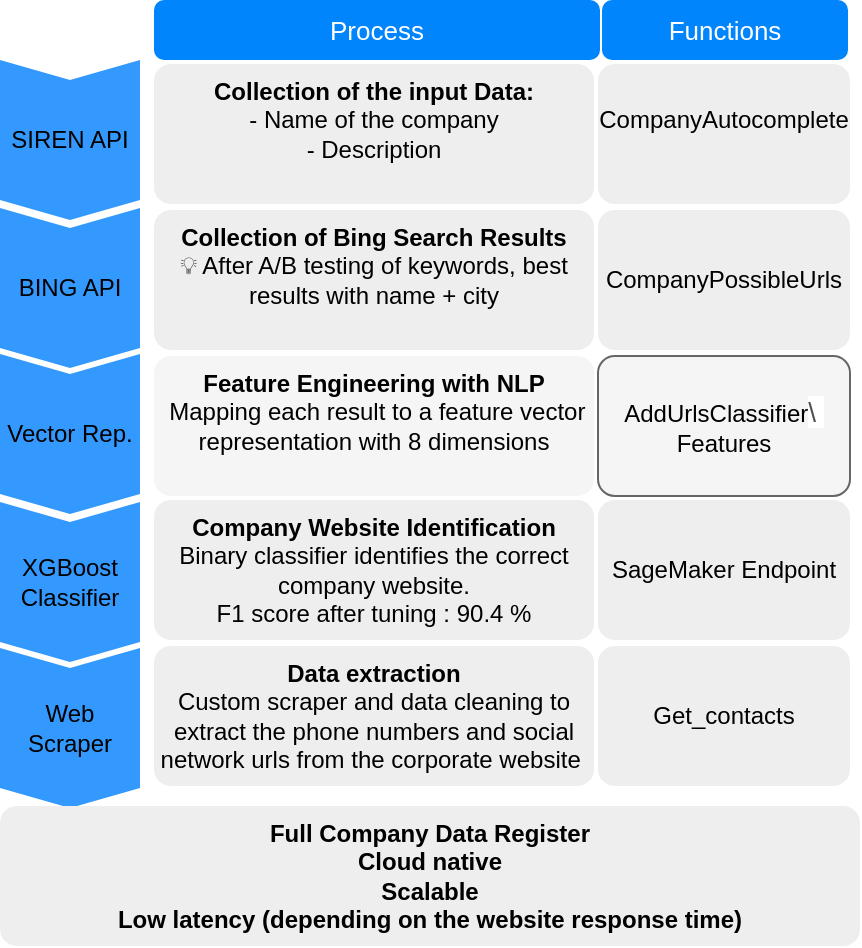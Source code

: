 <mxfile>
    <diagram id="nWdsQpbmOR0-idatPH8A" name="Page-1">
        <mxGraphModel dx="314" dy="680" grid="1" gridSize="10" guides="1" tooltips="1" connect="1" arrows="1" fold="1" page="1" pageScale="1" pageWidth="827" pageHeight="1169" math="0" shadow="0">
            <root>
                <mxCell id="0"/>
                <mxCell id="1" parent="0"/>
                <mxCell id="2" value="SIREN API" style="shape=step;perimeter=stepPerimeter;whiteSpace=wrap;html=1;fixedSize=1;size=10;direction=south;fillColor=#3399FF;strokeColor=none;rounded=0;fontColor=#000000;" parent="1" vertex="1">
                    <mxGeometry x="300" y="30" width="70" height="80" as="geometry"/>
                </mxCell>
                <mxCell id="3" value="BING API" style="shape=step;perimeter=stepPerimeter;whiteSpace=wrap;html=1;fixedSize=1;size=10;direction=south;fillColor=#3399FF;strokeColor=none;rounded=0;fontColor=#000000;" parent="1" vertex="1">
                    <mxGeometry x="300" y="104" width="70" height="80" as="geometry"/>
                </mxCell>
                <mxCell id="4" value="XGBoost Classifier" style="shape=step;perimeter=stepPerimeter;whiteSpace=wrap;html=1;fixedSize=1;size=10;direction=south;fillColor=#3399FF;strokeColor=none;rounded=0;fontColor=#000000;" parent="1" vertex="1">
                    <mxGeometry x="300" y="251" width="70" height="80" as="geometry"/>
                </mxCell>
                <mxCell id="5" value="Web Scraper" style="shape=step;perimeter=stepPerimeter;whiteSpace=wrap;html=1;fixedSize=1;size=10;direction=south;fillColor=#3399FF;strokeColor=none;rounded=0;fontColor=#000000;" parent="1" vertex="1">
                    <mxGeometry x="300" y="324" width="70" height="80" as="geometry"/>
                </mxCell>
                <mxCell id="6" value="&lt;font&gt;&lt;font&gt;&lt;b&gt;Collection of the input Data:&lt;/b&gt;&lt;br&gt;- Name of the company&lt;br&gt;- Description&lt;/font&gt;&lt;br&gt;&lt;/font&gt;" style="rounded=1;strokeColor=none;fillColor=#EEEEEE;align=center;arcSize=12;verticalAlign=top;whiteSpace=wrap;html=1;fontSize=12;fontColor=#000000;" parent="1" vertex="1">
                    <mxGeometry x="377" y="32" width="220" height="70" as="geometry"/>
                </mxCell>
                <mxCell id="7" value="&lt;font&gt;&lt;b&gt;Collection of Bing Search Results&lt;/b&gt;&lt;br&gt;💡 After A/B testing of keywords, best results with name + city&lt;br&gt;&lt;/font&gt;" style="rounded=1;strokeColor=none;fillColor=#EEEEEE;align=center;arcSize=12;verticalAlign=top;whiteSpace=wrap;html=1;fontSize=12;fontColor=#000000;" parent="1" vertex="1">
                    <mxGeometry x="377" y="105" width="220" height="70" as="geometry"/>
                </mxCell>
                <mxCell id="8" value="&lt;font&gt;&lt;b&gt;Company Website Identification&lt;/b&gt;&lt;br&gt;Binary classifier identifies the correct company website. &lt;br&gt;F1 score after tuning : 90.4 %&lt;br&gt;&lt;/font&gt;" style="rounded=1;strokeColor=none;fillColor=#EEEEEE;align=center;arcSize=12;verticalAlign=top;whiteSpace=wrap;html=1;fontSize=12;fontColor=#000000;" parent="1" vertex="1">
                    <mxGeometry x="377" y="250" width="220" height="70" as="geometry"/>
                </mxCell>
                <mxCell id="9" value="&lt;font&gt;&lt;b&gt;Data extraction&lt;/b&gt;&lt;br&gt;Custom scraper and data cleaning to extract the phone numbers and social network urls from the corporate website&amp;nbsp;&lt;br&gt;&lt;/font&gt;" style="rounded=1;strokeColor=none;fillColor=#EEEEEE;align=center;arcSize=12;verticalAlign=top;whiteSpace=wrap;html=1;fontSize=12;fontColor=#000000;" parent="1" vertex="1">
                    <mxGeometry x="377" y="323" width="220" height="70" as="geometry"/>
                </mxCell>
                <mxCell id="10" value="&lt;font&gt;&lt;b&gt;Full Company Data Register&lt;br&gt;Cloud native&lt;br&gt;Scalable&lt;br&gt;Low latency (depending on the website response time)&lt;/b&gt;&lt;br&gt;&lt;/font&gt;" style="rounded=1;strokeColor=none;fillColor=#EEEEEE;align=center;arcSize=12;verticalAlign=top;whiteSpace=wrap;html=1;fontSize=12;fontColor=#000000;" parent="1" vertex="1">
                    <mxGeometry x="300" y="403" width="430" height="70" as="geometry"/>
                </mxCell>
                <mxCell id="11" value="Vector Rep." style="shape=step;perimeter=stepPerimeter;whiteSpace=wrap;html=1;fixedSize=1;size=10;direction=south;fillColor=#3399FF;strokeColor=none;rounded=0;fontColor=#000000;" parent="1" vertex="1">
                    <mxGeometry x="300" y="177" width="70" height="80" as="geometry"/>
                </mxCell>
                <mxCell id="12" value="&lt;font&gt;&lt;b&gt;Feature Engineering with NLP&lt;/b&gt;&lt;br&gt;&amp;nbsp;Mapping each result to a feature vector representation with 8 dimensions&lt;br&gt;&lt;/font&gt;" style="rounded=1;align=center;arcSize=12;verticalAlign=top;whiteSpace=wrap;html=1;fontSize=12;fontColor=#000000;fillColor=#f5f5f5;strokeColor=none;" parent="1" vertex="1">
                    <mxGeometry x="377" y="178" width="220" height="70" as="geometry"/>
                </mxCell>
                <mxCell id="13" value="&lt;font style=&quot;font-size: 12px;&quot;&gt;&lt;font style=&quot;font-size: 12px;&quot;&gt;&lt;br style=&quot;font-size: 12px;&quot;&gt;CompanyAutocomplete&lt;/font&gt;&lt;br style=&quot;font-size: 12px;&quot;&gt;&lt;/font&gt;" style="rounded=1;strokeColor=none;fillColor=#EEEEEE;align=center;arcSize=12;verticalAlign=top;whiteSpace=wrap;html=1;fontSize=12;fontColor=#000000;" parent="1" vertex="1">
                    <mxGeometry x="599" y="32" width="126" height="70" as="geometry"/>
                </mxCell>
                <mxCell id="14" value="CompanyPossibleUrls" style="rounded=1;strokeColor=none;fillColor=#EEEEEE;align=center;arcSize=12;verticalAlign=middle;whiteSpace=wrap;html=1;fontSize=12;fontColor=#000000;" parent="1" vertex="1">
                    <mxGeometry x="599" y="105" width="126" height="70" as="geometry"/>
                </mxCell>
                <mxCell id="15" value="&lt;span&gt;SageMaker Endpoint&lt;/span&gt;" style="rounded=1;strokeColor=none;fillColor=#EEEEEE;align=center;arcSize=12;verticalAlign=middle;whiteSpace=wrap;html=1;fontSize=12;fontColor=#000000;fontStyle=0" parent="1" vertex="1">
                    <mxGeometry x="599" y="250" width="126" height="70" as="geometry"/>
                </mxCell>
                <mxCell id="16" value="Get_contacts" style="rounded=1;strokeColor=none;fillColor=#EEEEEE;align=center;arcSize=12;verticalAlign=middle;whiteSpace=wrap;html=1;fontSize=12;fontColor=#000000;" parent="1" vertex="1">
                    <mxGeometry x="599" y="323" width="126" height="70" as="geometry"/>
                </mxCell>
                <mxCell id="17" value="AddUrlsClassifier&lt;span style=&quot;color: rgb(77 , 81 , 86) ; font-family: &amp;#34;arial&amp;#34; , sans-serif ; font-size: 14px ; text-align: left ; background-color: rgb(255 , 255 , 255)&quot;&gt;\&lt;span class=&quot;Apple-converted-space&quot;&gt;&amp;nbsp;&lt;/span&gt;&lt;/span&gt;&lt;br&gt;Features" style="rounded=1;align=center;arcSize=12;verticalAlign=middle;whiteSpace=wrap;html=1;fontSize=12;fontColor=#000000;fillColor=#f5f5f5;strokeColor=#666666;" parent="1" vertex="1">
                    <mxGeometry x="599" y="178" width="126" height="70" as="geometry"/>
                </mxCell>
                <mxCell id="18" value="Functions" style="html=1;shadow=0;dashed=0;shape=mxgraph.bootstrap.rrect;rSize=5;strokeColor=none;strokeWidth=1;fillColor=#0085FC;fontColor=#FFFFFF;whiteSpace=wrap;align=center;verticalAlign=middle;spacingLeft=0;fontStyle=0;fontSize=13;spacing=5;" parent="1" vertex="1">
                    <mxGeometry x="601" width="123" height="30" as="geometry"/>
                </mxCell>
                <mxCell id="19" value="Process" style="html=1;shadow=0;dashed=0;shape=mxgraph.bootstrap.rrect;rSize=5;strokeColor=none;strokeWidth=1;fillColor=#0085FC;fontColor=#FFFFFF;whiteSpace=wrap;align=center;verticalAlign=middle;spacingLeft=0;fontStyle=0;fontSize=13;spacing=5;" parent="1" vertex="1">
                    <mxGeometry x="377" width="223" height="30" as="geometry"/>
                </mxCell>
            </root>
        </mxGraphModel>
    </diagram>
</mxfile>